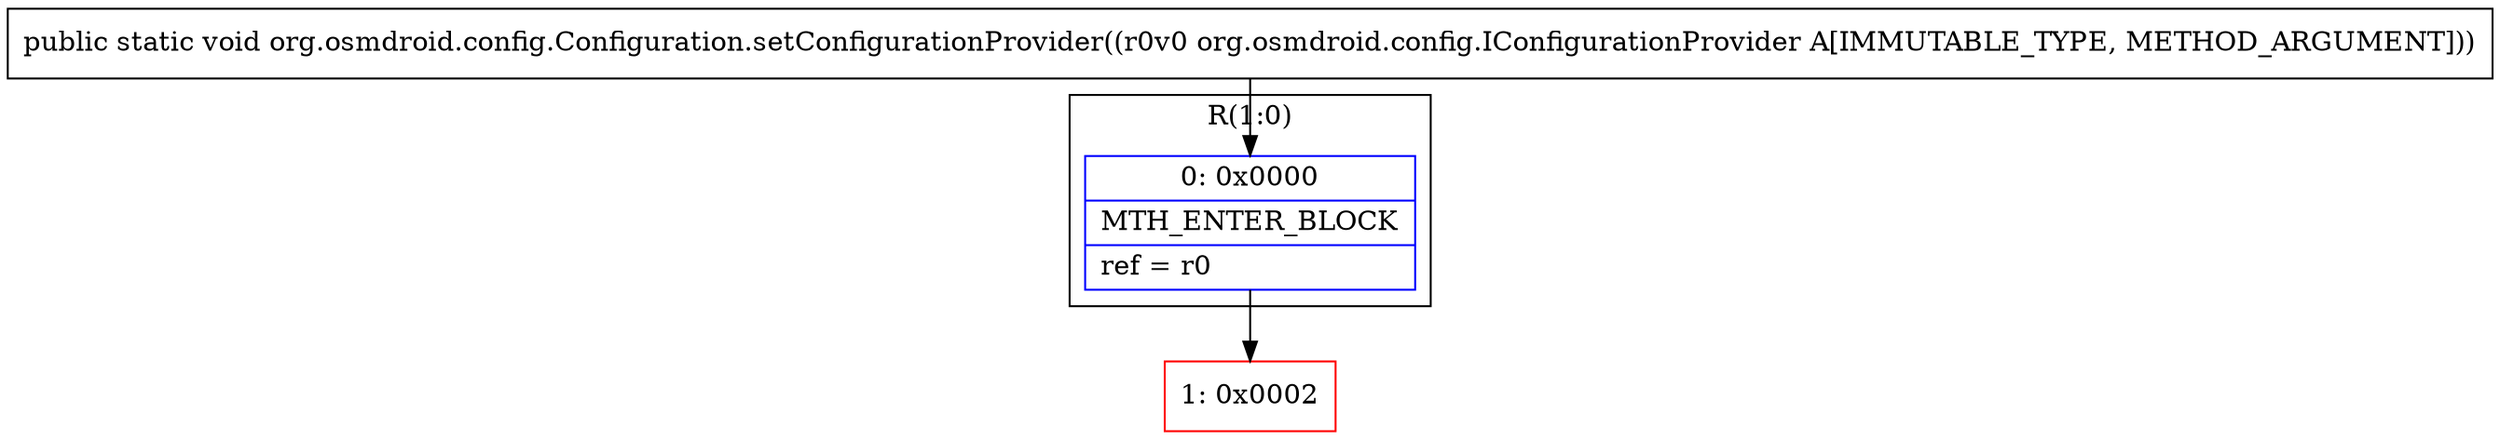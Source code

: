 digraph "CFG fororg.osmdroid.config.Configuration.setConfigurationProvider(Lorg\/osmdroid\/config\/IConfigurationProvider;)V" {
subgraph cluster_Region_271096417 {
label = "R(1:0)";
node [shape=record,color=blue];
Node_0 [shape=record,label="{0\:\ 0x0000|MTH_ENTER_BLOCK\l|ref = r0\l}"];
}
Node_1 [shape=record,color=red,label="{1\:\ 0x0002}"];
MethodNode[shape=record,label="{public static void org.osmdroid.config.Configuration.setConfigurationProvider((r0v0 org.osmdroid.config.IConfigurationProvider A[IMMUTABLE_TYPE, METHOD_ARGUMENT])) }"];
MethodNode -> Node_0;
Node_0 -> Node_1;
}

